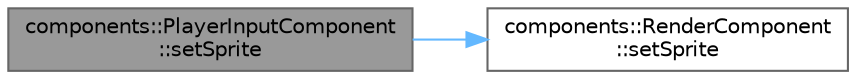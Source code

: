 digraph "components::PlayerInputComponent::setSprite"
{
 // LATEX_PDF_SIZE
  bgcolor="transparent";
  edge [fontname=Helvetica,fontsize=10,labelfontname=Helvetica,labelfontsize=10];
  node [fontname=Helvetica,fontsize=10,shape=box,height=0.2,width=0.4];
  rankdir="LR";
  Node1 [id="Node000001",label="components::PlayerInputComponent\l::setSprite",height=0.2,width=0.4,color="gray40", fillcolor="grey60", style="filled", fontcolor="black",tooltip="Updates the sprite based on the current direction."];
  Node1 -> Node2 [id="edge1_Node000001_Node000002",color="steelblue1",style="solid",tooltip=" "];
  Node2 [id="Node000002",label="components::RenderComponent\l::setSprite",height=0.2,width=0.4,color="grey40", fillcolor="white", style="filled",URL="$classcomponents_1_1_render_component.html#acb4cb975e50b0b80db259c1fcfa788cf",tooltip="Updates the sprite for rendering."];
}
